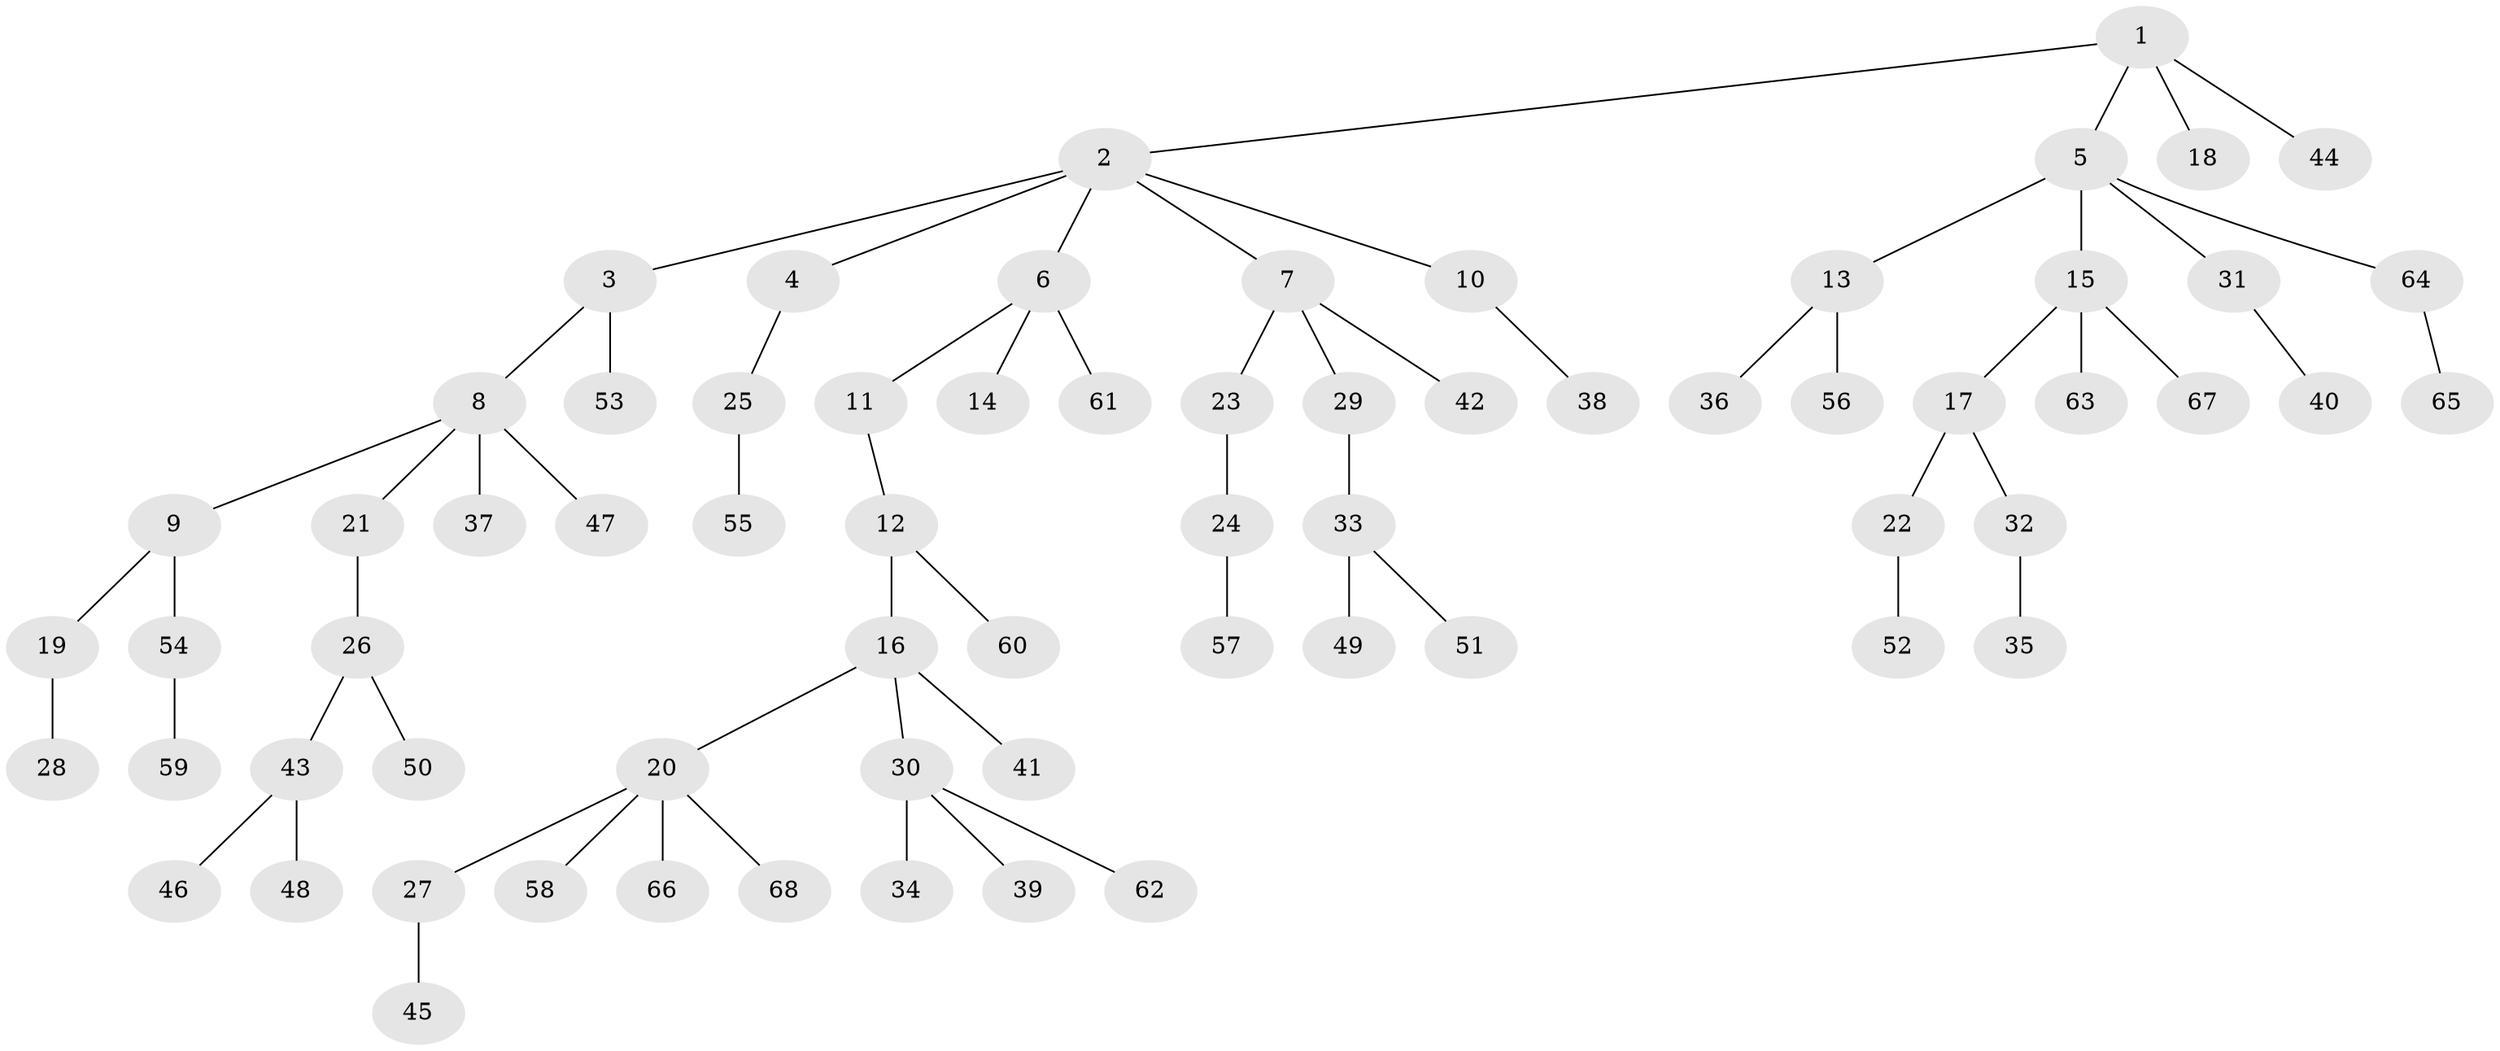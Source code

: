 // original degree distribution, {5: 0.044642857142857144, 6: 0.026785714285714284, 3: 0.125, 2: 0.20535714285714285, 4: 0.07142857142857142, 1: 0.5267857142857143}
// Generated by graph-tools (version 1.1) at 2025/51/03/04/25 22:51:30]
// undirected, 68 vertices, 67 edges
graph export_dot {
  node [color=gray90,style=filled];
  1;
  2;
  3;
  4;
  5;
  6;
  7;
  8;
  9;
  10;
  11;
  12;
  13;
  14;
  15;
  16;
  17;
  18;
  19;
  20;
  21;
  22;
  23;
  24;
  25;
  26;
  27;
  28;
  29;
  30;
  31;
  32;
  33;
  34;
  35;
  36;
  37;
  38;
  39;
  40;
  41;
  42;
  43;
  44;
  45;
  46;
  47;
  48;
  49;
  50;
  51;
  52;
  53;
  54;
  55;
  56;
  57;
  58;
  59;
  60;
  61;
  62;
  63;
  64;
  65;
  66;
  67;
  68;
  1 -- 2 [weight=1.0];
  1 -- 5 [weight=1.0];
  1 -- 18 [weight=1.0];
  1 -- 44 [weight=1.0];
  2 -- 3 [weight=1.0];
  2 -- 4 [weight=1.0];
  2 -- 6 [weight=1.0];
  2 -- 7 [weight=1.0];
  2 -- 10 [weight=1.0];
  3 -- 8 [weight=1.0];
  3 -- 53 [weight=1.0];
  4 -- 25 [weight=1.0];
  5 -- 13 [weight=1.0];
  5 -- 15 [weight=1.0];
  5 -- 31 [weight=1.0];
  5 -- 64 [weight=1.0];
  6 -- 11 [weight=1.0];
  6 -- 14 [weight=1.0];
  6 -- 61 [weight=1.0];
  7 -- 23 [weight=1.0];
  7 -- 29 [weight=1.0];
  7 -- 42 [weight=1.0];
  8 -- 9 [weight=1.0];
  8 -- 21 [weight=1.0];
  8 -- 37 [weight=2.0];
  8 -- 47 [weight=1.0];
  9 -- 19 [weight=1.0];
  9 -- 54 [weight=1.0];
  10 -- 38 [weight=1.0];
  11 -- 12 [weight=1.0];
  12 -- 16 [weight=1.0];
  12 -- 60 [weight=1.0];
  13 -- 36 [weight=1.0];
  13 -- 56 [weight=1.0];
  15 -- 17 [weight=1.0];
  15 -- 63 [weight=1.0];
  15 -- 67 [weight=1.0];
  16 -- 20 [weight=1.0];
  16 -- 30 [weight=1.0];
  16 -- 41 [weight=1.0];
  17 -- 22 [weight=1.0];
  17 -- 32 [weight=1.0];
  19 -- 28 [weight=2.0];
  20 -- 27 [weight=1.0];
  20 -- 58 [weight=1.0];
  20 -- 66 [weight=1.0];
  20 -- 68 [weight=1.0];
  21 -- 26 [weight=1.0];
  22 -- 52 [weight=1.0];
  23 -- 24 [weight=1.0];
  24 -- 57 [weight=1.0];
  25 -- 55 [weight=1.0];
  26 -- 43 [weight=1.0];
  26 -- 50 [weight=1.0];
  27 -- 45 [weight=1.0];
  29 -- 33 [weight=1.0];
  30 -- 34 [weight=1.0];
  30 -- 39 [weight=1.0];
  30 -- 62 [weight=1.0];
  31 -- 40 [weight=1.0];
  32 -- 35 [weight=1.0];
  33 -- 49 [weight=1.0];
  33 -- 51 [weight=1.0];
  43 -- 46 [weight=1.0];
  43 -- 48 [weight=1.0];
  54 -- 59 [weight=1.0];
  64 -- 65 [weight=1.0];
}
